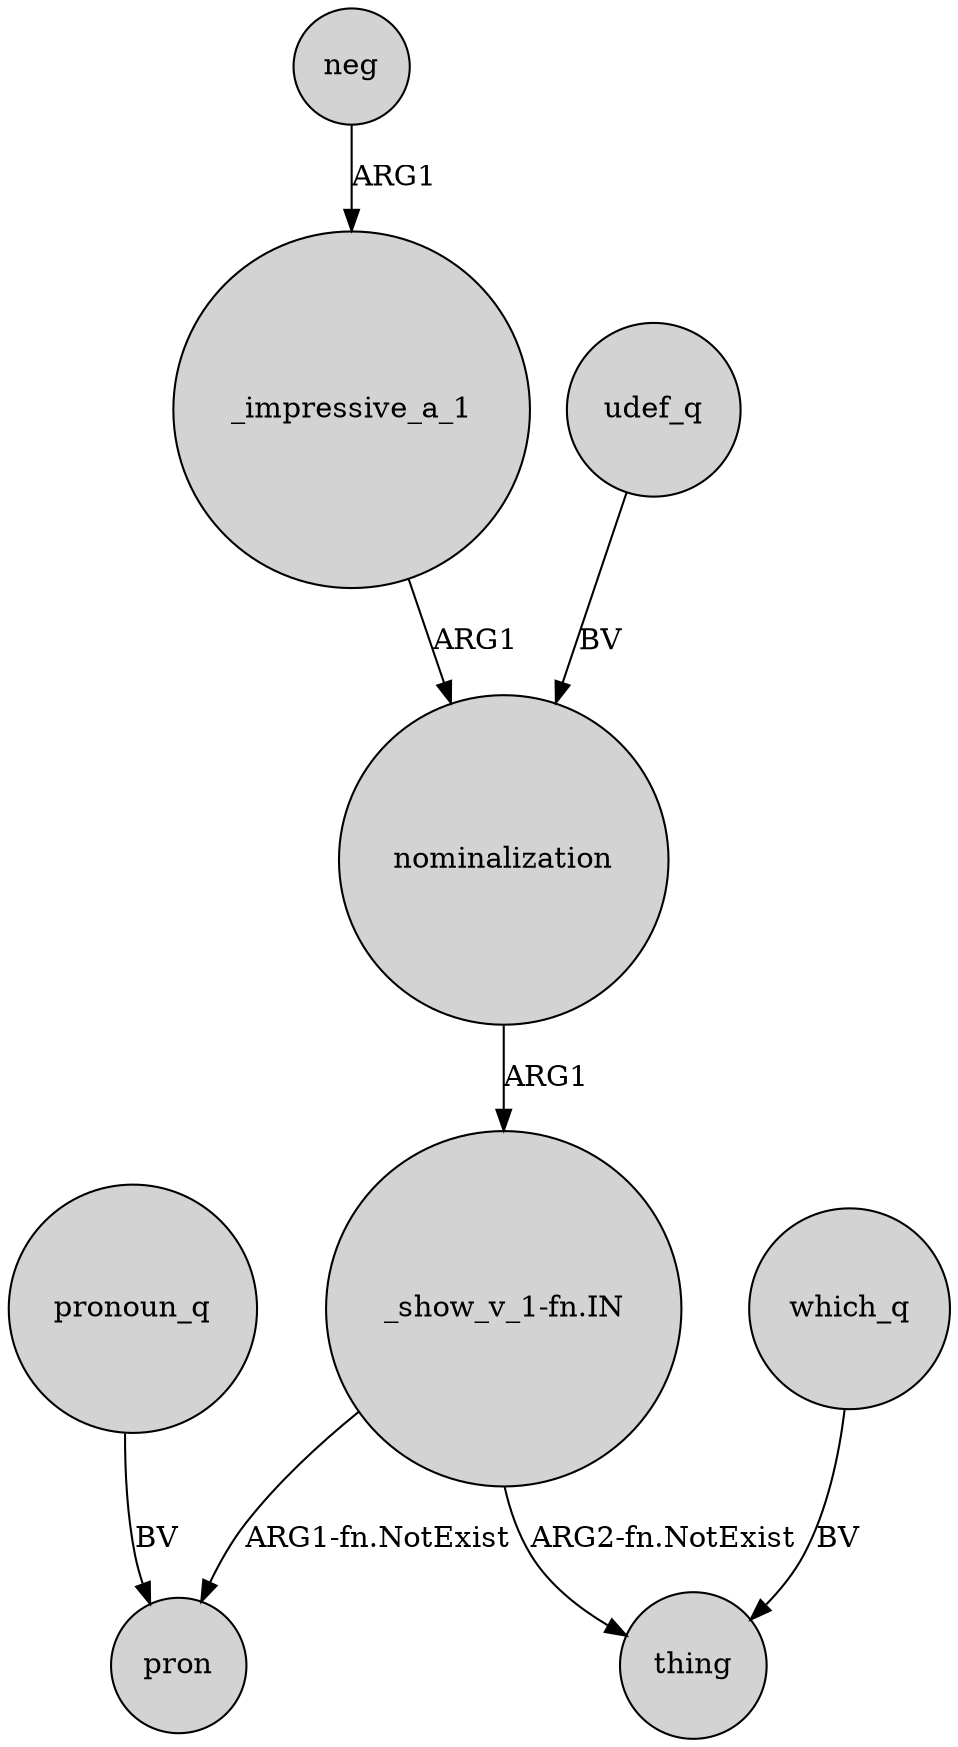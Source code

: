 digraph {
	node [shape=circle style=filled]
	nominalization -> "_show_v_1-fn.IN" [label=ARG1]
	pronoun_q -> pron [label=BV]
	neg -> _impressive_a_1 [label=ARG1]
	"_show_v_1-fn.IN" -> thing [label="ARG2-fn.NotExist"]
	_impressive_a_1 -> nominalization [label=ARG1]
	udef_q -> nominalization [label=BV]
	which_q -> thing [label=BV]
	"_show_v_1-fn.IN" -> pron [label="ARG1-fn.NotExist"]
}
